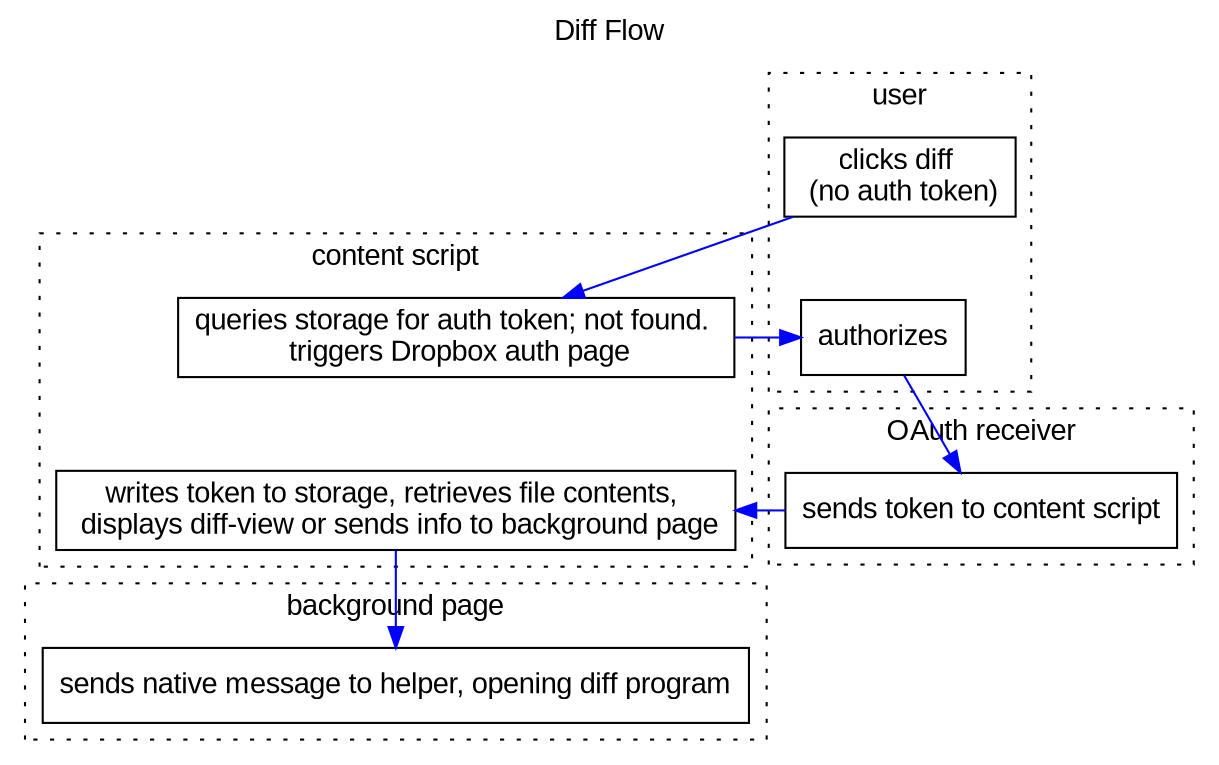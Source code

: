 strict digraph "" {

    graph [
        label="Diff Flow"
        style=dotted
        labelloc=t
        fontname=Arial
        compound=true
    ];
    node [fontname=Arial];

    // Actions.
    node [shape=rect];

    user_0 [label=<clicks diff <br/> (no auth token)>];
    user_1 [label=<authorizes>];
    content_0 [label=<queries storage for auth token; not found. <br/> triggers Dropbox auth page>];
    content_1 [label=<writes token to storage, retrieves file contents, <br/> displays diff-view or sends info to background page>];
    oauth_0 [label=<sends token to content script>];
    bg_0 [label=<sends native message to helper, opening diff program>];

    // Flow lines.
    edge [color=blue weight=1000];

    // f1
    user_0
    -> content_0
    -> user_1
    -> oauth_0
    -> content_1
    -> bg_0;

    // Actors/swimlanes.
    node [style=invis];
    edge [style=invis weight=0 constraint=true];

    subgraph cluster_user {
        label="user"

        user_0
        -> user_1;
    }

    subgraph cluster_content {
        label="content script"

        content_0
        -> content_1;
    }

    subgraph cluster_oauth {
        label="OAuth receiver"

        oauth_0;
    }

    subgraph cluster_bg {
        label="background page"

        bg_0;
    }

}
